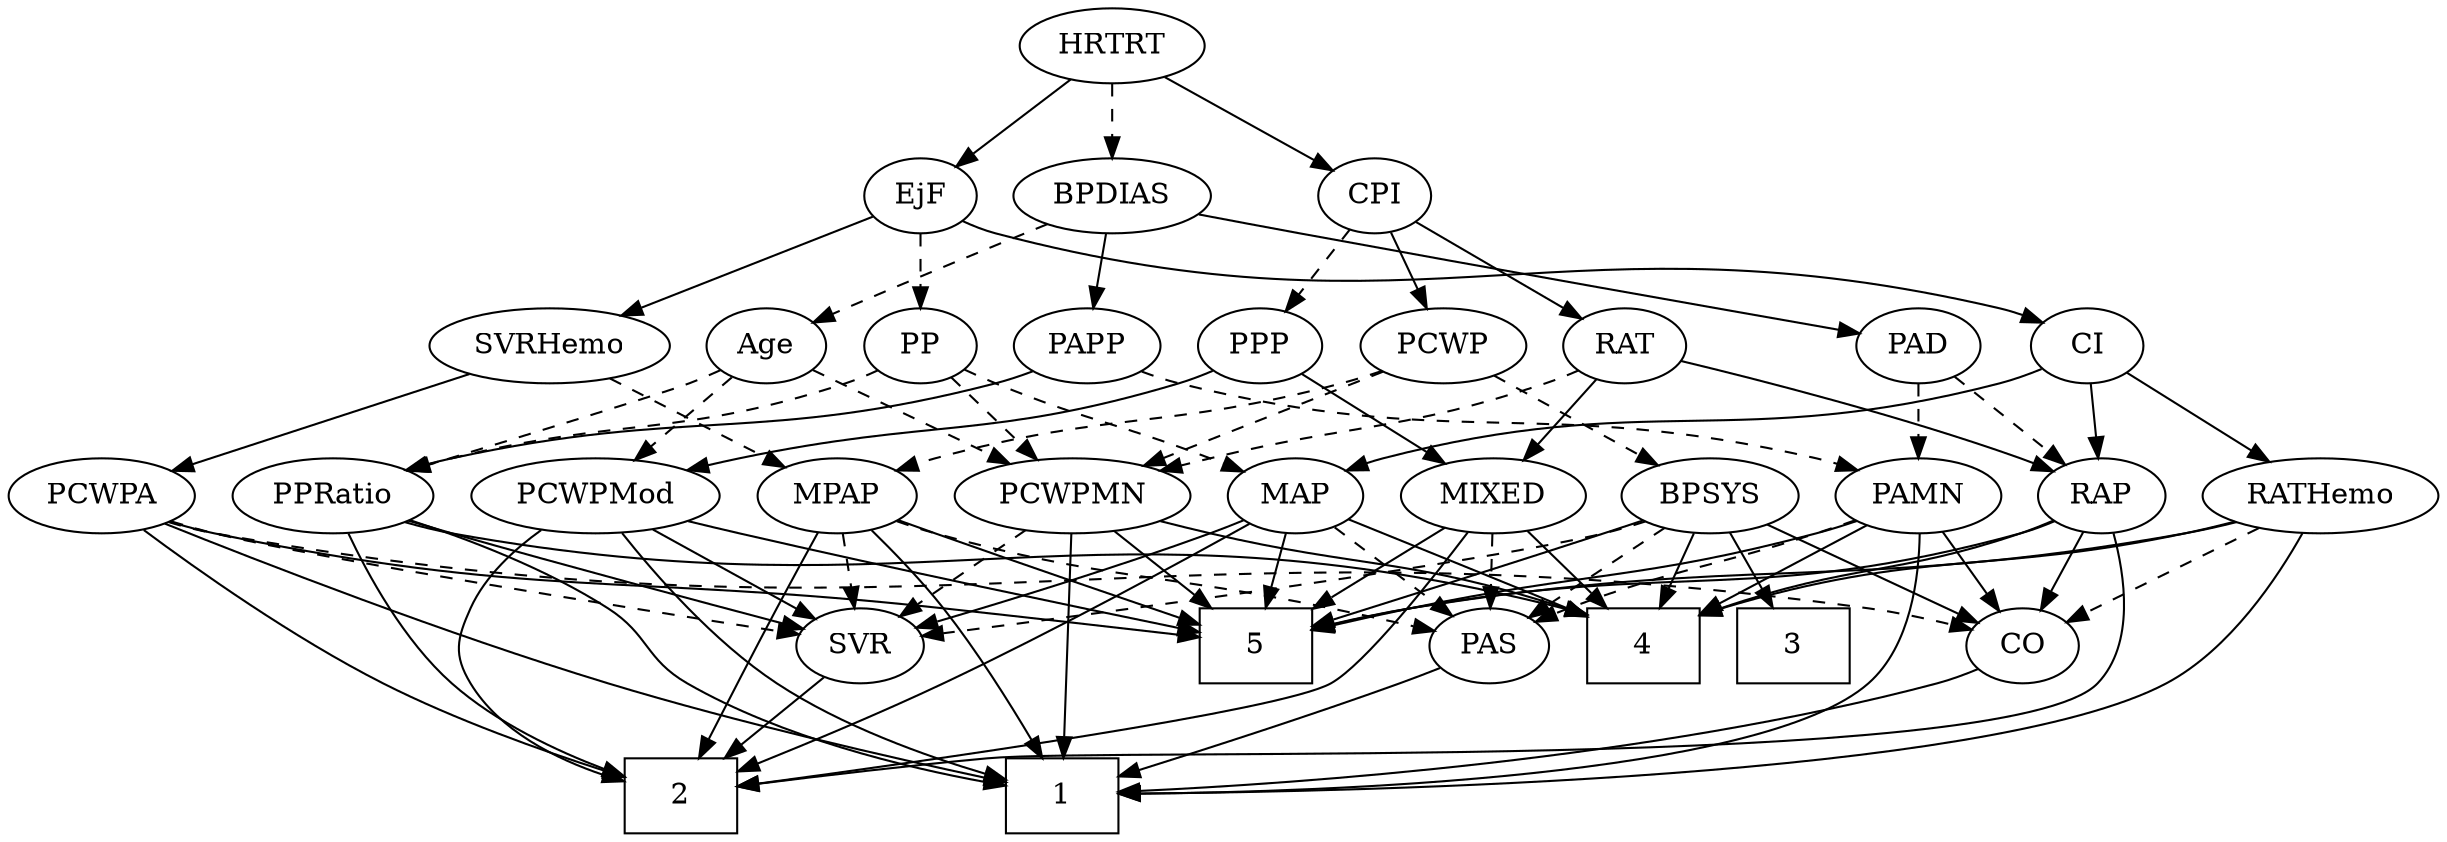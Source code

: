 strict digraph {
	graph [bb="0,0,1061,396"];
	node [label="\N"];
	1	[height=0.5,
		pos="446.6,18",
		shape=box,
		width=0.75];
	2	[height=0.5,
		pos="267.6,18",
		shape=box,
		width=0.75];
	3	[height=0.5,
		pos="793.6,90",
		shape=box,
		width=0.75];
	4	[height=0.5,
		pos="721.6,90",
		shape=box,
		width=0.75];
	5	[height=0.5,
		pos="539.6,90",
		shape=box,
		width=0.75];
	Age	[height=0.5,
		pos="317.6,234",
		width=0.75];
	PCWPMod	[height=0.5,
		pos="250.6,162",
		width=1.4443];
	Age -> PCWPMod	[pos="e,266.1,179.2 303.71,218.5 294.89,209.28 283.27,197.14 273.15,186.56",
		style=dashed];
	PCWPMN	[height=0.5,
		pos="458.6,162",
		width=1.3902];
	Age -> PCWPMN	[pos="e,430.52,176.94 338.71,222.52 360.56,211.67 395.14,194.5 421.55,181.39",
		style=dashed];
	PPRatio	[height=0.5,
		pos="140.6,162",
		width=1.1013];
	Age -> PPRatio	[pos="e,171.13,173.66 296.41,222.64 291.57,220.38 286.43,218.05 281.6,216 247.99,201.78 209.12,187.31 180.72,177.09",
		style=dashed];
	EjF	[height=0.5,
		pos="389.6,306",
		width=0.75];
	SVRHemo	[height=0.5,
		pos="222.6,234",
		width=1.3902];
	EjF -> SVRHemo	[pos="e,253.99,248.16 367.42,295.7 340.93,284.6 296.1,265.81 263.32,252.07",
		style=solid];
	PP	[height=0.5,
		pos="389.6,234",
		width=0.75];
	EjF -> PP	[pos="e,389.6,252.1 389.6,287.7 389.6,279.98 389.6,270.71 389.6,262.11",
		style=dashed];
	CI	[height=0.5,
		pos="912.6,234",
		width=0.75];
	EjF -> CI	[pos="e,891.44,245.48 410.05,293.79 415.01,291.51 420.39,289.39 425.6,288 618.17,236.61 679.05,299.59 872.6,252 875.65,251.25 878.77,250.29 \
881.85,249.22",
		style=solid];
	RAP	[height=0.5,
		pos="916.6,162",
		width=0.77632];
	RAP -> 2	[pos="e,294.7,22.635 928.23,145.36 941.31,125.73 958.44,92.174 939.6,72 899.38,28.951 469.25,41.479 410.6,36 374.57,32.635 333.57,27.641 \
304.74,23.936",
		style=solid];
	RAP -> 4	[pos="e,748.92,104.44 894.9,150.4 889.93,148.15 884.63,145.89 879.6,144 829.45,125.19 812.24,127.78 758.29,107.96",
		style=solid];
	RAP -> 5	[pos="e,566.88,97.896 895.49,150 890.39,147.72 884.89,145.54 879.6,144 765.03,110.73 730.97,129.38 613.6,108 601.56,105.81 588.52,102.97 \
576.8,100.24",
		style=solid];
	CO	[height=0.5,
		pos="903.6,90",
		width=0.75];
	RAP -> CO	[pos="e,906.8,108.28 913.45,144.05 912.02,136.35 910.29,127.03 908.68,118.36",
		style=solid];
	MIXED	[height=0.5,
		pos="646.6,162",
		width=1.1193];
	MIXED -> 2	[pos="e,294.73,22.545 635.59,144.52 619.79,121.38 590.91,81.053 575.6,72 552.54,58.369 381.8,34.233 304.93,23.908",
		style=solid];
	MIXED -> 4	[pos="e,703.16,108.21 663.24,145.46 672.76,136.58 684.9,125.25 695.64,115.23",
		style=solid];
	MIXED -> 5	[pos="e,565.63,108.03 624.69,146.67 610.11,137.13 590.65,124.4 574.03,113.52",
		style=solid];
	PAS	[height=0.5,
		pos="649.6,90",
		width=0.75];
	MIXED -> PAS	[pos="e,648.86,108.1 647.34,143.7 647.67,135.98 648.07,126.71 648.43,118.11",
		style=dashed];
	MPAP	[height=0.5,
		pos="355.6,162",
		width=0.97491];
	MPAP -> 1	[pos="e,435.67,36.064 366.02,144.76 372.75,134.28 381.69,120.33 389.6,108 403.26,86.689 418.75,62.502 430.13,44.726",
		style=solid];
	MPAP -> 2	[pos="e,275.88,36.168 342.69,145.22 334.51,134.91 323.94,121 315.6,108 302.56,87.68 289.67,63.506 280.54,45.484",
		style=solid];
	MPAP -> 5	[pos="e,512.48,101.2 383.05,150.36 388.53,148.25 394.24,146.05 399.6,144 434.66,130.59 474.74,115.43 503,104.78",
		style=solid];
	MPAP -> PAS	[pos="e,624.63,96.894 381.87,150.03 387.65,147.84 393.78,145.71 399.6,144 476.21,121.53 497.57,124.94 575.6,108 588.38,105.23 602.37,102.05 \
614.71,99.196",
		style=dashed];
	SVR	[height=0.5,
		pos="352.6,90",
		width=0.77632];
	MPAP -> SVR	[pos="e,353.33,108.1 354.85,143.7 354.52,135.98 354.13,126.71 353.76,118.11",
		style=dashed];
	BPSYS	[height=0.5,
		pos="742.6,162",
		width=1.0471];
	BPSYS -> 3	[pos="e,781.12,108.12 754.42,144.76 760.55,136.35 768.18,125.89 775.06,116.44",
		style=solid];
	BPSYS -> 4	[pos="e,726.78,108.28 737.51,144.05 735.17,136.26 732.34,126.82 729.72,118.08",
		style=solid];
	BPSYS -> 5	[pos="e,566.71,100.03 713.54,150.39 707.61,148.25 701.41,146.04 695.6,144 654.92,129.74 608.08,113.9 576.42,103.29",
		style=solid];
	BPSYS -> CO	[pos="e,881.49,100.61 769.54,149.28 797.77,137.01 842.08,117.75 871.95,104.76",
		style=solid];
	BPSYS -> PAS	[pos="e,666.96,104.07 723.33,146.5 709.32,135.95 690.23,121.58 674.98,110.1",
		style=dashed];
	BPSYS -> SVR	[pos="e,379.86,94.517 714.54,149.85 708.37,147.68 701.82,145.59 695.6,144 638.17,129.32 466.42,105.9 389.99,95.845",
		style=dashed];
	PAD	[height=0.5,
		pos="834.6,234",
		width=0.79437];
	PAD -> RAP	[pos="e,900.31,176.91 851.19,218.83 863.05,208.71 879.19,194.93 892.47,183.59",
		style=dashed];
	PAMN	[height=0.5,
		pos="834.6,162",
		width=1.011];
	PAD -> PAMN	[pos="e,834.6,180.1 834.6,215.7 834.6,207.98 834.6,198.71 834.6,190.11",
		style=dashed];
	CO -> 1	[pos="e,473.84,19.969 882.27,78.897 876.04,76.296 869.15,73.743 862.6,72 726.12,35.711 557.65,23.987 484,20.436",
		style=solid];
	PAS -> 1	[pos="e,473.76,27.186 627.59,79.511 621.48,76.975 614.81,74.301 608.6,72 566.09,56.263 516.46,40.386 483.45,30.169",
		style=solid];
	PAMN -> 1	[pos="e,473.77,18.507 839.4,143.81 843.82,123.86 847.32,91.231 829.6,72 783.58,22.072 571.09,17.957 483.99,18.428",
		style=solid];
	PAMN -> 4	[pos="e,748.91,107.92 812.81,147.5 797.16,137.81 775.7,124.52 757.53,113.26",
		style=solid];
	PAMN -> 5	[pos="e,566.62,97.373 807.22,149.87 801.46,147.75 795.37,145.67 789.6,144 712.9,121.82 691.62,124.94 613.6,108 601.54,105.38 588.41,102.41 \
576.6,99.685",
		style=solid];
	PAMN -> CO	[pos="e,889.27,105.54 849.91,145.46 859.37,135.87 871.64,123.42 882.07,112.84",
		style=solid];
	PAMN -> PAS	[pos="e,670.75,101.45 806.56,150.27 800.95,148.16 795.09,145.99 789.6,144 743.6,127.36 730.89,126.47 685.6,108 683.77,107.26 681.91,106.47 \
680.04,105.65",
		style=dashed];
	RATHemo	[height=0.5,
		pos="1011.6,162",
		width=1.3721];
	RATHemo -> 1	[pos="e,473.84,20.148 1009.3,143.69 1005.5,122.98 995.92,88.974 972.6,72 933.24,43.355 597.86,25.788 484.13,20.611",
		style=solid];
	RATHemo -> 4	[pos="e,748.82,104.75 975.24,149.72 968.1,147.68 960.64,145.67 953.6,144 870.46,124.24 843.77,134.36 758.39,107.8",
		style=solid];
	RATHemo -> 5	[pos="e,566.85,98.087 975.96,149.46 968.62,147.4 960.9,145.45 953.6,144 804.53,114.51 763.47,133.06 613.6,108 601.53,105.98 588.49,103.19 \
576.76,100.46",
		style=solid];
	RATHemo -> CO	[pos="e,922.42,103.2 988.43,145.98 971.64,135.1 948.88,120.35 931.16,108.87",
		style=dashed];
	CPI	[height=0.5,
		pos="593.6,306",
		width=0.75];
	RAT	[height=0.5,
		pos="703.6,234",
		width=0.75827];
	CPI -> RAT	[pos="e,684.66,247.05 612.76,292.81 630.27,281.67 656.36,265.06 676.09,252.5",
		style=solid];
	PPP	[height=0.5,
		pos="543.6,234",
		width=0.75];
	CPI -> PPP	[pos="e,554.66,250.49 582.5,289.46 576.09,280.49 567.9,269.02 560.68,258.92",
		style=dashed];
	PCWP	[height=0.5,
		pos="623.6,234",
		width=0.97491];
	CPI -> PCWP	[pos="e,616.33,251.96 600.71,288.41 604.17,280.34 608.41,270.43 612.3,261.35",
		style=solid];
	RAT -> RAP	[pos="e,894.9,173.58 728.73,226.61 763.22,217.57 826.92,199.93 879.6,180 881.48,179.29 883.4,178.52 885.33,177.73",
		style=solid];
	RAT -> MIXED	[pos="e,659.73,179.13 691.23,217.81 683.89,208.8 674.43,197.18 666.1,186.95",
		style=solid];
	RAT -> PCWPMN	[pos="e,495.98,174.05 682.58,222.19 677.74,219.95 672.55,217.74 667.6,216 602.92,193.24 583.89,197.5 517.6,180 513.76,178.99 509.8,177.91 \
505.82,176.81",
		style=dashed];
	SVR -> 2	[pos="e,288.26,36.019 335.8,75.17 324.5,65.865 309.32,53.363 296.15,42.516",
		style=solid];
	PCWPMod -> 1	[pos="e,419.52,25.236 259.18,144.04 269.94,124.3 290.1,91.882 315.6,72 343.6,50.168 381.81,36.081 409.73,27.961",
		style=solid];
	PCWPMod -> 2	[pos="e,240.32,25.27 216.54,148.39 198.83,139.89 178.81,126.76 168.6,108 160.95,93.947 160.38,85.726 168.6,72 182.03,49.563 208.57,36.088 \
230.79,28.342",
		style=solid];
	PCWPMod -> 5	[pos="e,512.48,96.904 289.25,149.95 296.65,147.92 304.35,145.85 311.6,144 378.63,126.88 457.33,109.09 502.54,99.094",
		style=solid];
	PCWPMod -> SVR	[pos="e,334.02,103.75 272.98,145.64 288.42,135.04 309.03,120.9 325.41,109.66",
		style=solid];
	PCWPA	[height=0.5,
		pos="41.596,162",
		width=1.1555];
	PCWPA -> 1	[pos="e,419.35,24.11 66.87,147.48 103.15,128.51 172.47,93.873 234.6,72 294.43,50.932 366.55,34.775 409.38,26.101",
		style=solid];
	PCWPA -> 2	[pos="e,240.54,27.318 56.043,145.07 74.242,125.74 107.19,93.12 140.6,72 169.07,53.999 204.7,39.75 230.97,30.58",
		style=solid];
	PCWPA -> 5	[pos="e,512.29,94.152 71.978,149.54 78.386,147.44 85.158,145.46 91.596,144 101.61,141.73 396.09,107.59 502.06,95.335",
		style=solid];
	PCWPA -> CO	[pos="e,879.13,97.768 71.372,149.37 77.942,147.23 84.931,145.27 91.596,144 414.19,82.548 504.3,152.94 829.6,108 842.65,106.2 856.8,103.21 \
869.2,100.24",
		style=dashed];
	PCWPA -> SVR	[pos="e,325.66,95.304 72.346,149.86 78.668,147.76 85.312,145.7 91.596,144 170.52,122.66 264.93,105.52 315.79,96.951",
		style=dashed];
	PCWPMN -> 1	[pos="e,448.05,36.189 457.15,143.87 455.1,119.67 451.35,75.211 448.91,46.393",
		style=solid];
	PCWPMN -> 4	[pos="e,694.35,104.66 495.94,149.82 503.11,147.79 510.57,145.76 517.6,144 588.62,126.18 611.4,131.93 684.66,107.91",
		style=solid];
	PCWPMN -> 5	[pos="e,519.87,108.04 476.98,145.12 487.37,136.14 500.56,124.73 512.16,114.71",
		style=solid];
	PCWPMN -> SVR	[pos="e,371.66,103.59 435.6,145.81 419.31,135.06 397.4,120.59 380.18,109.22",
		style=dashed];
	SVRHemo -> MPAP	[pos="e,331.96,175.44 249.83,218.67 270.98,207.54 300.38,192.06 322.81,180.25",
		style=dashed];
	SVRHemo -> PCWPA	[pos="e,71.725,174.65 189.82,220.32 159.35,208.54 113.91,190.97 81.375,178.38",
		style=solid];
	BPDIAS	[height=0.5,
		pos="476.6,306",
		width=1.1735];
	BPDIAS -> Age	[pos="e,338.86,245.19 447.64,292.86 422.64,282.29 385.6,266.45 353.6,252 351.8,251.19 349.96,250.35 348.1,249.49",
		style=dashed];
	BPDIAS -> PAD	[pos="e,807.44,240.03 513.67,297.08 527.45,294.17 543.23,290.88 557.6,288 643.33,270.8 744.26,251.81 797.45,241.89",
		style=solid];
	PAPP	[height=0.5,
		pos="466.6,234",
		width=0.88464];
	BPDIAS -> PAPP	[pos="e,469.04,252.1 474.12,287.7 473.02,279.98 471.7,270.71 470.47,262.11",
		style=solid];
	MAP	[height=0.5,
		pos="557.6,162",
		width=0.84854];
	MAP -> 2	[pos="e,295,30.193 536.12,148.94 504.44,131.3 443.13,97.762 389.6,72 361.31,58.386 328.66,44.285 304.26,34.053",
		style=solid];
	MAP -> 4	[pos="e,694.54,103.96 581.69,150.7 586.93,148.48 592.44,146.15 597.6,144 633.93,128.85 645.38,125.46 685.28,108.04",
		style=solid];
	MAP -> 5	[pos="e,544.04,108.28 553.24,144.05 551.23,136.26 548.81,126.82 546.56,118.08",
		style=solid];
	MAP -> PAS	[pos="e,632.39,104.09 575.77,147.17 589.65,136.61 608.93,121.94 624.31,110.24",
		style=dashed];
	MAP -> SVR	[pos="e,377.72,98.292 533.63,150.39 528.38,148.19 522.83,145.95 517.6,144 473.26,127.5 421.14,111.27 387.53,101.21",
		style=solid];
	PP -> PCWPMN	[pos="e,442.63,179.2 403.89,218.5 412.98,209.28 424.95,197.14 435.37,186.56",
		style=dashed];
	PP -> MAP	[pos="e,533.53,173.36 410.81,222.69 415.64,220.42 420.77,218.08 425.6,216 465.92,198.62 476.94,196.59 517.6,180 519.78,179.11 522.02,178.18 \
524.28,177.24",
		style=dashed];
	PP -> PPRatio	[pos="e,170.48,173.99 368.99,222.3 364.03,220 358.7,217.74 353.6,216 282.97,191.92 261.42,200.27 189.6,180 186.48,179.12 183.27,178.15 \
180.05,177.14",
		style=dashed];
	PPP -> MIXED	[pos="e,625.5,177.34 562.01,220.49 577.33,210.08 599.41,195.07 617.18,182.99",
		style=solid];
	PPP -> PCWPMod	[pos="e,288.86,174.23 523.03,222.17 518.07,219.88 512.73,217.65 507.6,216 423.29,188.86 397.9,199.91 311.6,180 307.44,179.04 303.14,177.98 \
298.84,176.88",
		style=solid];
	PPRatio -> 1	[pos="e,419.36,24.406 165.99,148.11 185.29,137.98 212.24,123.1 234.6,108 255.82,93.664 257.01,84.077 279.6,72 321.59,49.546 374.67,34.735 \
409.58,26.615",
		style=solid];
	PPRatio -> 2	[pos="e,240.21,25.183 140,143.75 140.23,124.34 143.37,92.804 159.6,72 177.13,49.521 206.67,35.945 230.43,28.17",
		style=solid];
	PPRatio -> 4	[pos="e,694.47,105.08 169.52,149.57 176.04,147.39 182.98,145.36 189.6,144 402.9,100.05 469.86,162.27 684.79,107.59",
		style=solid];
	PPRatio -> SVR	[pos="e,327.97,98.842 171.15,150.3 177.25,148.19 183.62,146.01 189.6,144 233.95,129.1 285.31,112.51 318.34,101.92",
		style=solid];
	PCWP -> MPAP	[pos="e,381.87,173.99 597.32,222.01 591.55,219.83 585.42,217.69 579.6,216 501.26,193.22 477.93,202.78 399.6,180 396.96,179.23 394.26,178.38 \
391.56,177.46",
		style=dashed];
	PCWP -> BPSYS	[pos="e,719.8,176.41 645.7,220 664.09,209.18 690.48,193.66 711.08,181.54",
		style=dashed];
	PCWP -> PCWPMN	[pos="e,489.68,176.19 597.45,221.91 571.05,210.71 529.9,193.25 499.24,180.24",
		style=dashed];
	CI -> RAP	[pos="e,915.62,180.1 913.59,215.7 914.03,207.98 914.56,198.71 915.05,190.11",
		style=solid];
	CI -> RATHemo	[pos="e,989.75,178.45 930.75,220.16 944.92,210.14 964.9,196.02 981.46,184.31",
		style=solid];
	CI -> MAP	[pos="e,580.48,173.98 891.39,222.72 885.43,220.18 878.86,217.71 872.6,216 753.67,183.59 716.53,212.41 597.6,180 595.11,179.32 592.58,178.52 \
590.05,177.65",
		style=solid];
	PAPP -> PAMN	[pos="e,807.8,174.3 490.51,221.84 496.02,219.62 501.94,217.51 507.6,216 629.7,183.52 666.99,210.54 789.6,180 792.41,179.3 795.28,178.48 \
798.15,177.58",
		style=dashed];
	PAPP -> PPRatio	[pos="e,170.13,174.22 442.66,221.94 437.14,219.71 431.24,217.57 425.6,216 323.4,187.47 292.59,205.49 189.6,180 186.41,179.21 183.13,178.3 \
179.86,177.32",
		style=solid];
	HRTRT	[height=0.5,
		pos="476.6,378",
		width=1.1013];
	HRTRT -> EjF	[pos="e,406.09,320.27 457.72,361.81 444.97,351.55 428.02,337.91 414.21,326.81",
		style=solid];
	HRTRT -> CPI	[pos="e,574.02,318.71 499.71,363.17 518.54,351.91 545.2,335.96 565.3,323.93",
		style=solid];
	HRTRT -> BPDIAS	[pos="e,476.6,324.1 476.6,359.7 476.6,351.98 476.6,342.71 476.6,334.11",
		style=dashed];
}
